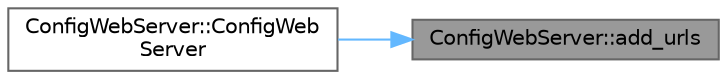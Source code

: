 digraph "ConfigWebServer::add_urls"
{
 // LATEX_PDF_SIZE
  bgcolor="transparent";
  edge [fontname=Helvetica,fontsize=10,labelfontname=Helvetica,labelfontsize=10];
  node [fontname=Helvetica,fontsize=10,shape=box,height=0.2,width=0.4];
  rankdir="RL";
  Node1 [id="Node000001",label="ConfigWebServer::add_urls",height=0.2,width=0.4,color="gray40", fillcolor="grey60", style="filled", fontcolor="black",tooltip=" "];
  Node1 -> Node2 [id="edge1_Node000001_Node000002",dir="back",color="steelblue1",style="solid",tooltip=" "];
  Node2 [id="Node000002",label="ConfigWebServer::ConfigWeb\lServer",height=0.2,width=0.4,color="grey40", fillcolor="white", style="filled",URL="$class_config_web_server.html#a001c5b747ffda5655ffa7828efe7a83b",tooltip=" "];
}
